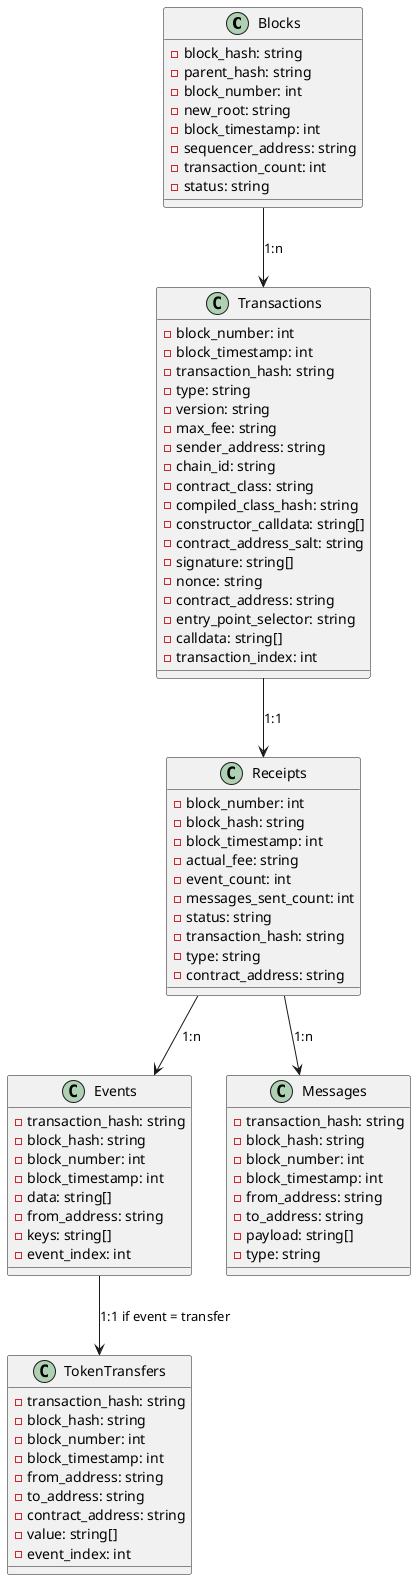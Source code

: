 @startuml

class Blocks {
  - block_hash: string
  - parent_hash: string
  - block_number: int
  - new_root: string
  - block_timestamp: int
  - sequencer_address: string
  - transaction_count: int
  - status: string
}

class Transactions {
  - block_number: int
  - block_timestamp: int
  - transaction_hash: string
  - type: string
  - version: string
  - max_fee: string
  - sender_address: string
  - chain_id: string
  - contract_class: string
  - compiled_class_hash: string
  - constructor_calldata: string[]
  - contract_address_salt: string
  - signature: string[]
  - nonce: string
  - contract_address: string
  - entry_point_selector: string
  - calldata: string[]
  - transaction_index: int
}

class Receipts {
  - block_number: int
  - block_hash: string
  - block_timestamp: int
  - actual_fee: string
  - event_count: int
  - messages_sent_count: int
  - status: string
  - transaction_hash: string
  - type: string
  - contract_address: string
}


class Events {
  - transaction_hash: string
  - block_hash: string
  - block_number: int
  - block_timestamp: int
  - data: string[]
  - from_address: string
  - keys: string[]
  - event_index: int
}

class Messages {
  - transaction_hash: string
  - block_hash: string
  - block_number: int
  - block_timestamp: int
  - from_address: string
  - to_address: string
  - payload: string[]
  - type: string
}

class TokenTransfers {
  - transaction_hash: string
  - block_hash: string
  - block_number: int
  - block_timestamp: int
  - from_address: string
  - to_address: string
  - contract_address: string
  - value: string[]
  - event_index: int
}


Blocks -down-> Transactions : 1:n
Transactions -down-> Receipts : 1:1
Receipts -down-> Messages : 1:n
Receipts -down-> Events : 1:n
Events -down-> TokenTransfers : 1:1 if event = transfer
@enduml